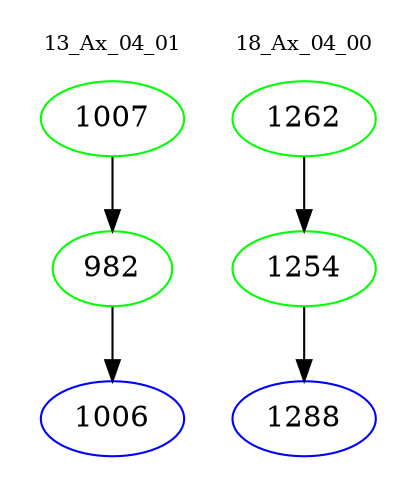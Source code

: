 digraph{
subgraph cluster_0 {
color = white
label = "13_Ax_04_01";
fontsize=10;
T0_1007 [label="1007", color="green"]
T0_1007 -> T0_982 [color="black"]
T0_982 [label="982", color="green"]
T0_982 -> T0_1006 [color="black"]
T0_1006 [label="1006", color="blue"]
}
subgraph cluster_1 {
color = white
label = "18_Ax_04_00";
fontsize=10;
T1_1262 [label="1262", color="green"]
T1_1262 -> T1_1254 [color="black"]
T1_1254 [label="1254", color="green"]
T1_1254 -> T1_1288 [color="black"]
T1_1288 [label="1288", color="blue"]
}
}

